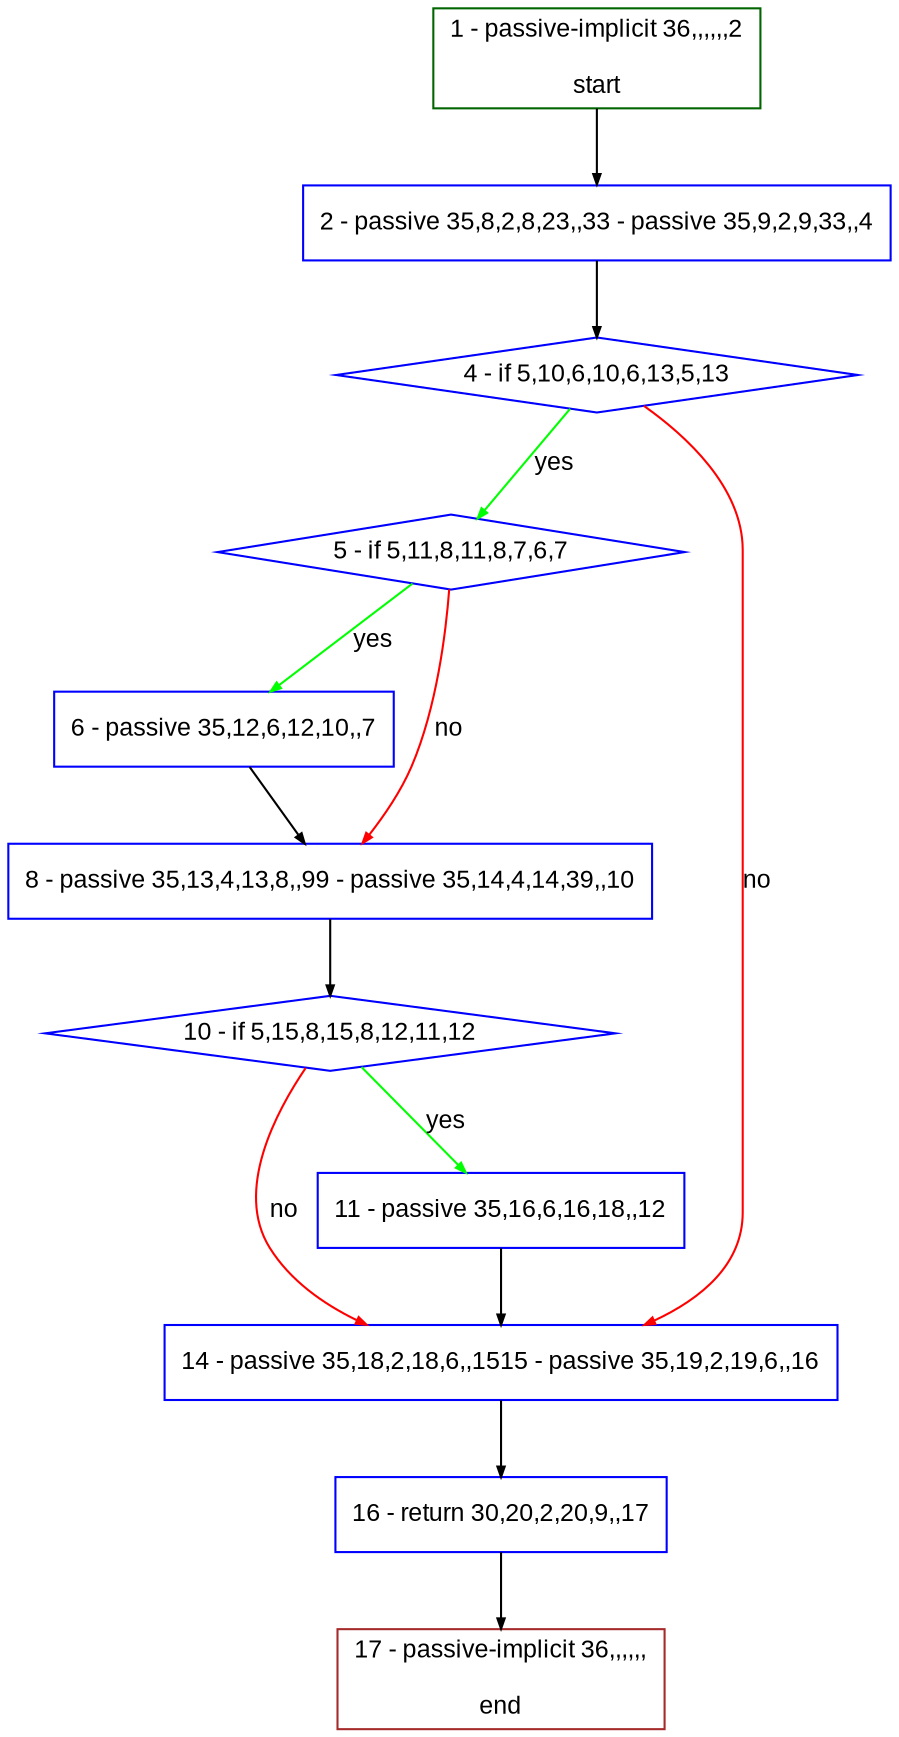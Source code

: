 digraph "" {
  graph [bgcolor="white", fillcolor="#FFFFCC", pack="true", packmode="clust", fontname="Arial", label="", fontsize="12", compound="true", style="rounded,filled"];
  node [node_initialized="no", fillcolor="white", fontname="Arial", label="", color="grey", fontsize="12", fixedsize="false", compound="true", shape="rectangle", style="filled"];
  edge [arrowtail="none", lhead="", fontcolor="black", fontname="Arial", label="", color="black", fontsize="12", arrowhead="normal", arrowsize="0.5", compound="true", ltail="", dir="forward"];
  __N1 [fillcolor="#ffffff", label="2 - passive 35,8,2,8,23,,33 - passive 35,9,2,9,33,,4", color="#0000ff", shape="box", style="filled"];
  __N2 [fillcolor="#ffffff", label="1 - passive-implicit 36,,,,,,2\n\nstart", color="#006400", shape="box", style="filled"];
  __N3 [fillcolor="#ffffff", label="4 - if 5,10,6,10,6,13,5,13", color="#0000ff", shape="diamond", style="filled"];
  __N4 [fillcolor="#ffffff", label="5 - if 5,11,8,11,8,7,6,7", color="#0000ff", shape="diamond", style="filled"];
  __N5 [fillcolor="#ffffff", label="14 - passive 35,18,2,18,6,,1515 - passive 35,19,2,19,6,,16", color="#0000ff", shape="box", style="filled"];
  __N6 [fillcolor="#ffffff", label="6 - passive 35,12,6,12,10,,7", color="#0000ff", shape="box", style="filled"];
  __N7 [fillcolor="#ffffff", label="8 - passive 35,13,4,13,8,,99 - passive 35,14,4,14,39,,10", color="#0000ff", shape="box", style="filled"];
  __N8 [fillcolor="#ffffff", label="10 - if 5,15,8,15,8,12,11,12", color="#0000ff", shape="diamond", style="filled"];
  __N9 [fillcolor="#ffffff", label="11 - passive 35,16,6,16,18,,12", color="#0000ff", shape="box", style="filled"];
  __N10 [fillcolor="#ffffff", label="16 - return 30,20,2,20,9,,17", color="#0000ff", shape="box", style="filled"];
  __N11 [fillcolor="#ffffff", label="17 - passive-implicit 36,,,,,,\n\nend", color="#a52a2a", shape="box", style="filled"];
  __N2 -> __N1 [arrowtail="none", color="#000000", label="", arrowhead="normal", dir="forward"];
  __N1 -> __N3 [arrowtail="none", color="#000000", label="", arrowhead="normal", dir="forward"];
  __N3 -> __N4 [arrowtail="none", color="#00ff00", label="yes", arrowhead="normal", dir="forward"];
  __N3 -> __N5 [arrowtail="none", color="#ff0000", label="no", arrowhead="normal", dir="forward"];
  __N4 -> __N6 [arrowtail="none", color="#00ff00", label="yes", arrowhead="normal", dir="forward"];
  __N4 -> __N7 [arrowtail="none", color="#ff0000", label="no", arrowhead="normal", dir="forward"];
  __N6 -> __N7 [arrowtail="none", color="#000000", label="", arrowhead="normal", dir="forward"];
  __N7 -> __N8 [arrowtail="none", color="#000000", label="", arrowhead="normal", dir="forward"];
  __N8 -> __N9 [arrowtail="none", color="#00ff00", label="yes", arrowhead="normal", dir="forward"];
  __N8 -> __N5 [arrowtail="none", color="#ff0000", label="no", arrowhead="normal", dir="forward"];
  __N9 -> __N5 [arrowtail="none", color="#000000", label="", arrowhead="normal", dir="forward"];
  __N5 -> __N10 [arrowtail="none", color="#000000", label="", arrowhead="normal", dir="forward"];
  __N10 -> __N11 [arrowtail="none", color="#000000", label="", arrowhead="normal", dir="forward"];
}
